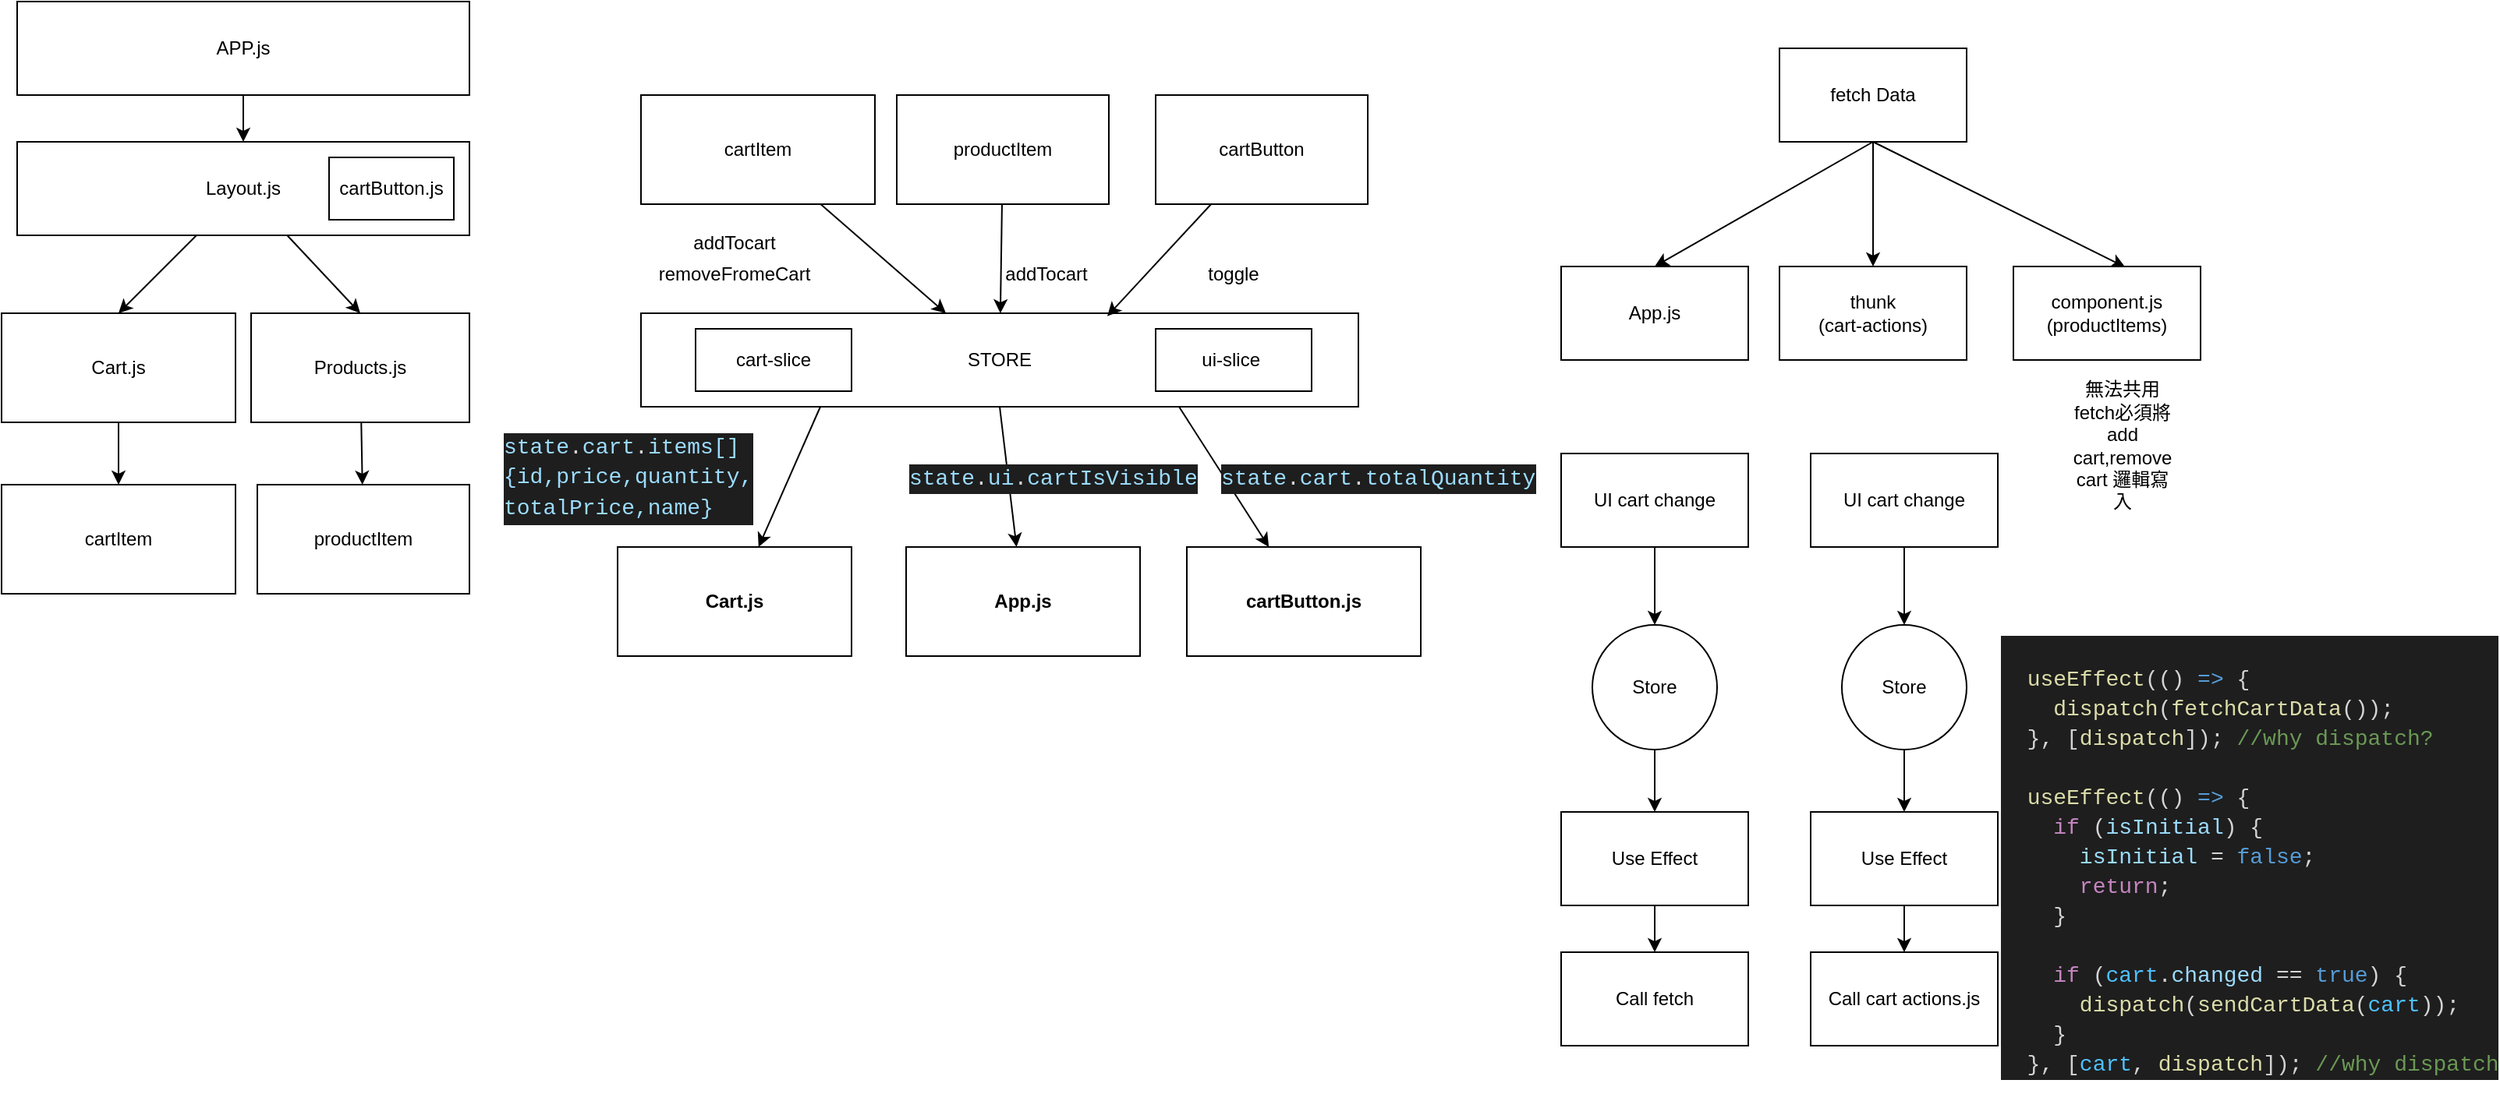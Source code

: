 <mxfile>
    <diagram id="ULSZf8hEssvfGesQTTOY" name="Page-1">
        <mxGraphModel dx="2473" dy="1480" grid="1" gridSize="10" guides="1" tooltips="1" connect="1" arrows="1" fold="1" page="1" pageScale="1" pageWidth="827" pageHeight="1169" math="0" shadow="0">
            <root>
                <mxCell id="0"/>
                <mxCell id="1" parent="0"/>
                <mxCell id="8" value="" style="edgeStyle=none;html=1;" parent="1" source="2" target="6" edge="1">
                    <mxGeometry relative="1" as="geometry"/>
                </mxCell>
                <mxCell id="2" value="Cart.js" style="rounded=0;whiteSpace=wrap;html=1;" parent="1" vertex="1">
                    <mxGeometry x="40" y="220" width="150" height="70" as="geometry"/>
                </mxCell>
                <mxCell id="10" value="" style="edgeStyle=none;html=1;" parent="1" source="3" target="5" edge="1">
                    <mxGeometry relative="1" as="geometry"/>
                </mxCell>
                <mxCell id="3" value="APP.js" style="rounded=0;whiteSpace=wrap;html=1;" parent="1" vertex="1">
                    <mxGeometry x="50" y="20" width="290" height="60" as="geometry"/>
                </mxCell>
                <mxCell id="9" value="" style="edgeStyle=none;html=1;" parent="1" source="4" target="7" edge="1">
                    <mxGeometry relative="1" as="geometry"/>
                </mxCell>
                <mxCell id="4" value="Products.js" style="rounded=0;whiteSpace=wrap;html=1;" parent="1" vertex="1">
                    <mxGeometry x="200" y="220" width="140" height="70" as="geometry"/>
                </mxCell>
                <mxCell id="11" style="edgeStyle=none;html=1;entryX=0.5;entryY=0;entryDx=0;entryDy=0;" parent="1" source="5" target="2" edge="1">
                    <mxGeometry relative="1" as="geometry"/>
                </mxCell>
                <mxCell id="12" style="edgeStyle=none;html=1;entryX=0.5;entryY=0;entryDx=0;entryDy=0;" parent="1" source="5" target="4" edge="1">
                    <mxGeometry relative="1" as="geometry"/>
                </mxCell>
                <mxCell id="5" value="Layout.js" style="rounded=0;whiteSpace=wrap;html=1;" parent="1" vertex="1">
                    <mxGeometry x="50" y="110" width="290" height="60" as="geometry"/>
                </mxCell>
                <mxCell id="6" value="cartItem" style="rounded=0;whiteSpace=wrap;html=1;" parent="1" vertex="1">
                    <mxGeometry x="40" y="330" width="150" height="70" as="geometry"/>
                </mxCell>
                <mxCell id="7" value="productItem" style="rounded=0;whiteSpace=wrap;html=1;" parent="1" vertex="1">
                    <mxGeometry x="204" y="330" width="136" height="70" as="geometry"/>
                </mxCell>
                <mxCell id="32" style="edgeStyle=none;html=1;exitX=0.25;exitY=1;exitDx=0;exitDy=0;" parent="1" source="13" target="25" edge="1">
                    <mxGeometry relative="1" as="geometry"/>
                </mxCell>
                <mxCell id="33" style="edgeStyle=none;html=1;exitX=0.5;exitY=1;exitDx=0;exitDy=0;" parent="1" source="13" target="26" edge="1">
                    <mxGeometry relative="1" as="geometry"/>
                </mxCell>
                <mxCell id="34" style="edgeStyle=none;html=1;exitX=0.75;exitY=1;exitDx=0;exitDy=0;" parent="1" source="13" target="27" edge="1">
                    <mxGeometry relative="1" as="geometry"/>
                </mxCell>
                <mxCell id="13" value="STORE" style="rounded=0;whiteSpace=wrap;html=1;" parent="1" vertex="1">
                    <mxGeometry x="450" y="220" width="460" height="60" as="geometry"/>
                </mxCell>
                <mxCell id="16" value="" style="edgeStyle=none;html=1;" parent="1" source="14" target="13" edge="1">
                    <mxGeometry relative="1" as="geometry"/>
                </mxCell>
                <mxCell id="14" value="cartItem" style="rounded=0;whiteSpace=wrap;html=1;" parent="1" vertex="1">
                    <mxGeometry x="450" y="80" width="150" height="70" as="geometry"/>
                </mxCell>
                <mxCell id="17" value="" style="edgeStyle=none;html=1;" parent="1" source="15" target="13" edge="1">
                    <mxGeometry relative="1" as="geometry"/>
                </mxCell>
                <mxCell id="15" value="productItem" style="rounded=0;whiteSpace=wrap;html=1;" parent="1" vertex="1">
                    <mxGeometry x="614" y="80" width="136" height="70" as="geometry"/>
                </mxCell>
                <mxCell id="18" value="addTocart" style="text;html=1;strokeColor=none;fillColor=none;align=center;verticalAlign=middle;whiteSpace=wrap;rounded=0;" parent="1" vertex="1">
                    <mxGeometry x="680" y="180" width="60" height="30" as="geometry"/>
                </mxCell>
                <mxCell id="19" value="addTocart" style="text;html=1;strokeColor=none;fillColor=none;align=center;verticalAlign=middle;whiteSpace=wrap;rounded=0;" parent="1" vertex="1">
                    <mxGeometry x="480" y="160" width="60" height="30" as="geometry"/>
                </mxCell>
                <mxCell id="20" value="removeFromeCart" style="text;html=1;strokeColor=none;fillColor=none;align=center;verticalAlign=middle;whiteSpace=wrap;rounded=0;" parent="1" vertex="1">
                    <mxGeometry x="480" y="180" width="60" height="30" as="geometry"/>
                </mxCell>
                <mxCell id="22" style="edgeStyle=none;html=1;entryX=0.65;entryY=0.031;entryDx=0;entryDy=0;entryPerimeter=0;" parent="1" source="21" target="13" edge="1">
                    <mxGeometry relative="1" as="geometry"/>
                </mxCell>
                <mxCell id="21" value="cartButton" style="rounded=0;whiteSpace=wrap;html=1;" parent="1" vertex="1">
                    <mxGeometry x="780" y="80" width="136" height="70" as="geometry"/>
                </mxCell>
                <mxCell id="23" value="toggle" style="text;html=1;strokeColor=none;fillColor=none;align=center;verticalAlign=middle;whiteSpace=wrap;rounded=0;" parent="1" vertex="1">
                    <mxGeometry x="800" y="180" width="60" height="30" as="geometry"/>
                </mxCell>
                <mxCell id="25" value="Cart.js" style="rounded=0;whiteSpace=wrap;html=1;fontStyle=1" parent="1" vertex="1">
                    <mxGeometry x="435" y="370" width="150" height="70" as="geometry"/>
                </mxCell>
                <mxCell id="26" value="App.js" style="rounded=0;whiteSpace=wrap;html=1;fontStyle=1" parent="1" vertex="1">
                    <mxGeometry x="620" y="370" width="150" height="70" as="geometry"/>
                </mxCell>
                <mxCell id="27" value="cartButton.js" style="rounded=0;whiteSpace=wrap;html=1;fontStyle=1" parent="1" vertex="1">
                    <mxGeometry x="800" y="370" width="150" height="70" as="geometry"/>
                </mxCell>
                <mxCell id="28" value="&lt;div style=&quot;background-color: rgb(30 , 30 , 30) ; line-height: 19px&quot;&gt;&lt;div style=&quot;color: rgb(212 , 212 , 212) ; font-family: &amp;#34;consolas&amp;#34; , &amp;#34;courier new&amp;#34; , monospace ; font-size: 14px ; font-weight: normal&quot;&gt;&lt;span style=&quot;color: #9cdcfe&quot;&gt;state&lt;/span&gt;&lt;span style=&quot;color: #d4d4d4&quot;&gt;.&lt;/span&gt;&lt;span style=&quot;color: #9cdcfe&quot;&gt;cart&lt;/span&gt;&lt;span style=&quot;color: #d4d4d4&quot;&gt;.&lt;/span&gt;&lt;span style=&quot;color: #9cdcfe&quot;&gt;items[]&lt;/span&gt;&lt;/div&gt;&lt;div&gt;&lt;span style=&quot;color: rgb(156 , 220 , 254) ; font-family: &amp;#34;consolas&amp;#34; , &amp;#34;courier new&amp;#34; , monospace ; font-size: 14px ; font-weight: normal&quot;&gt;{&lt;/span&gt;&lt;font color=&quot;#9cdcfe&quot; face=&quot;consolas, courier new, monospace&quot;&gt;&lt;span style=&quot;font-size: 14px&quot;&gt;id,price,quantity,&lt;/span&gt;&lt;/font&gt;&lt;/div&gt;&lt;div&gt;&lt;font color=&quot;#9cdcfe&quot; face=&quot;consolas, courier new, monospace&quot;&gt;&lt;span style=&quot;font-size: 14px&quot;&gt;totalPrice,name}&lt;/span&gt;&lt;/font&gt;&lt;/div&gt;&lt;/div&gt;" style="text;whiteSpace=wrap;html=1;" parent="1" vertex="1">
                    <mxGeometry x="360" y="290" width="150" height="30" as="geometry"/>
                </mxCell>
                <mxCell id="29" value="&lt;div style=&quot;color: rgb(212, 212, 212); background-color: rgb(30, 30, 30); font-family: consolas, &amp;quot;courier new&amp;quot;, monospace; font-weight: normal; font-size: 14px; line-height: 19px;&quot;&gt;&lt;div&gt;&lt;span style=&quot;color: #9cdcfe&quot;&gt;state&lt;/span&gt;&lt;span style=&quot;color: #d4d4d4&quot;&gt;.&lt;/span&gt;&lt;span style=&quot;color: #9cdcfe&quot;&gt;ui&lt;/span&gt;&lt;span style=&quot;color: #d4d4d4&quot;&gt;.&lt;/span&gt;&lt;span style=&quot;color: #9cdcfe&quot;&gt;cartIsVisible&lt;/span&gt;&lt;/div&gt;&lt;/div&gt;" style="text;whiteSpace=wrap;html=1;" parent="1" vertex="1">
                    <mxGeometry x="620" y="310" width="190" height="30" as="geometry"/>
                </mxCell>
                <mxCell id="30" value="&lt;div style=&quot;color: rgb(212, 212, 212); background-color: rgb(30, 30, 30); font-family: consolas, &amp;quot;courier new&amp;quot;, monospace; font-weight: normal; font-size: 14px; line-height: 19px;&quot;&gt;&lt;div&gt;&lt;span style=&quot;color: #9cdcfe&quot;&gt;state&lt;/span&gt;&lt;span style=&quot;color: #d4d4d4&quot;&gt;.&lt;/span&gt;&lt;span style=&quot;color: #9cdcfe&quot;&gt;cart&lt;/span&gt;&lt;span style=&quot;color: #d4d4d4&quot;&gt;.&lt;/span&gt;&lt;span style=&quot;color: #9cdcfe&quot;&gt;totalQuantity&lt;/span&gt;&lt;/div&gt;&lt;/div&gt;" style="text;whiteSpace=wrap;html=1;" parent="1" vertex="1">
                    <mxGeometry x="820" y="310" width="210" height="30" as="geometry"/>
                </mxCell>
                <mxCell id="35" value="cartButton.js" style="rounded=0;whiteSpace=wrap;html=1;" parent="1" vertex="1">
                    <mxGeometry x="250" y="120" width="80" height="40" as="geometry"/>
                </mxCell>
                <mxCell id="36" value="cart-slice" style="rounded=0;whiteSpace=wrap;html=1;" parent="1" vertex="1">
                    <mxGeometry x="485" y="230" width="100" height="40" as="geometry"/>
                </mxCell>
                <mxCell id="37" value="ui-slice&amp;nbsp;" style="rounded=0;whiteSpace=wrap;html=1;" parent="1" vertex="1">
                    <mxGeometry x="780" y="230" width="100" height="40" as="geometry"/>
                </mxCell>
                <mxCell id="JecsxdH9SwQ_gYY76Wnm-37" value="" style="edgeStyle=none;html=1;" edge="1" parent="1" source="JecsxdH9SwQ_gYY76Wnm-40" target="JecsxdH9SwQ_gYY76Wnm-41">
                    <mxGeometry relative="1" as="geometry"/>
                </mxCell>
                <mxCell id="JecsxdH9SwQ_gYY76Wnm-38" style="edgeStyle=none;html=1;exitX=0.5;exitY=1;exitDx=0;exitDy=0;entryX=0.5;entryY=0;entryDx=0;entryDy=0;" edge="1" parent="1" source="JecsxdH9SwQ_gYY76Wnm-40" target="JecsxdH9SwQ_gYY76Wnm-42">
                    <mxGeometry relative="1" as="geometry"/>
                </mxCell>
                <mxCell id="JecsxdH9SwQ_gYY76Wnm-39" style="edgeStyle=none;html=1;exitX=0.5;exitY=1;exitDx=0;exitDy=0;entryX=0.597;entryY=0.007;entryDx=0;entryDy=0;entryPerimeter=0;" edge="1" parent="1" source="JecsxdH9SwQ_gYY76Wnm-40" target="JecsxdH9SwQ_gYY76Wnm-43">
                    <mxGeometry relative="1" as="geometry"/>
                </mxCell>
                <mxCell id="JecsxdH9SwQ_gYY76Wnm-40" value="fetch Data" style="rounded=0;whiteSpace=wrap;html=1;" vertex="1" parent="1">
                    <mxGeometry x="1180" y="50" width="120" height="60" as="geometry"/>
                </mxCell>
                <mxCell id="JecsxdH9SwQ_gYY76Wnm-41" value="thunk&lt;br&gt;(cart-actions)" style="whiteSpace=wrap;html=1;rounded=0;" vertex="1" parent="1">
                    <mxGeometry x="1180" y="190" width="120" height="60" as="geometry"/>
                </mxCell>
                <mxCell id="JecsxdH9SwQ_gYY76Wnm-42" value="App.js" style="whiteSpace=wrap;html=1;rounded=0;" vertex="1" parent="1">
                    <mxGeometry x="1040" y="190" width="120" height="60" as="geometry"/>
                </mxCell>
                <mxCell id="JecsxdH9SwQ_gYY76Wnm-43" value="component.js&lt;br&gt;(productItems)" style="whiteSpace=wrap;html=1;rounded=0;" vertex="1" parent="1">
                    <mxGeometry x="1330" y="190" width="120" height="60" as="geometry"/>
                </mxCell>
                <mxCell id="JecsxdH9SwQ_gYY76Wnm-44" value="無法共用fetch必須將add cart,remove cart 邏輯寫入&lt;br&gt;" style="text;html=1;strokeColor=none;fillColor=none;align=center;verticalAlign=middle;whiteSpace=wrap;rounded=0;" vertex="1" parent="1">
                    <mxGeometry x="1370" y="290" width="60" height="30" as="geometry"/>
                </mxCell>
                <mxCell id="JecsxdH9SwQ_gYY76Wnm-45" value="" style="edgeStyle=none;html=1;" edge="1" parent="1" source="JecsxdH9SwQ_gYY76Wnm-46" target="JecsxdH9SwQ_gYY76Wnm-48">
                    <mxGeometry relative="1" as="geometry"/>
                </mxCell>
                <mxCell id="JecsxdH9SwQ_gYY76Wnm-46" value="UI cart change" style="rounded=0;whiteSpace=wrap;html=1;" vertex="1" parent="1">
                    <mxGeometry x="1040" y="310" width="120" height="60" as="geometry"/>
                </mxCell>
                <mxCell id="JecsxdH9SwQ_gYY76Wnm-47" value="" style="edgeStyle=none;html=1;" edge="1" parent="1" source="JecsxdH9SwQ_gYY76Wnm-48" target="JecsxdH9SwQ_gYY76Wnm-50">
                    <mxGeometry relative="1" as="geometry"/>
                </mxCell>
                <mxCell id="JecsxdH9SwQ_gYY76Wnm-48" value="Store" style="ellipse;whiteSpace=wrap;html=1;aspect=fixed;" vertex="1" parent="1">
                    <mxGeometry x="1060" y="420" width="80" height="80" as="geometry"/>
                </mxCell>
                <mxCell id="JecsxdH9SwQ_gYY76Wnm-49" value="" style="edgeStyle=none;html=1;" edge="1" parent="1" source="JecsxdH9SwQ_gYY76Wnm-50" target="JecsxdH9SwQ_gYY76Wnm-51">
                    <mxGeometry relative="1" as="geometry"/>
                </mxCell>
                <mxCell id="JecsxdH9SwQ_gYY76Wnm-50" value="Use Effect" style="whiteSpace=wrap;html=1;" vertex="1" parent="1">
                    <mxGeometry x="1040" y="540" width="120" height="60" as="geometry"/>
                </mxCell>
                <mxCell id="JecsxdH9SwQ_gYY76Wnm-51" value="Call fetch" style="whiteSpace=wrap;html=1;" vertex="1" parent="1">
                    <mxGeometry x="1040" y="630" width="120" height="60" as="geometry"/>
                </mxCell>
                <mxCell id="JecsxdH9SwQ_gYY76Wnm-52" value="" style="edgeStyle=none;html=1;" edge="1" parent="1" source="JecsxdH9SwQ_gYY76Wnm-53" target="JecsxdH9SwQ_gYY76Wnm-55">
                    <mxGeometry relative="1" as="geometry"/>
                </mxCell>
                <mxCell id="JecsxdH9SwQ_gYY76Wnm-53" value="UI cart change" style="rounded=0;whiteSpace=wrap;html=1;" vertex="1" parent="1">
                    <mxGeometry x="1200" y="310" width="120" height="60" as="geometry"/>
                </mxCell>
                <mxCell id="JecsxdH9SwQ_gYY76Wnm-54" value="" style="edgeStyle=none;html=1;" edge="1" parent="1" source="JecsxdH9SwQ_gYY76Wnm-55" target="JecsxdH9SwQ_gYY76Wnm-57">
                    <mxGeometry relative="1" as="geometry"/>
                </mxCell>
                <mxCell id="JecsxdH9SwQ_gYY76Wnm-55" value="Store" style="ellipse;whiteSpace=wrap;html=1;aspect=fixed;" vertex="1" parent="1">
                    <mxGeometry x="1220" y="420" width="80" height="80" as="geometry"/>
                </mxCell>
                <mxCell id="JecsxdH9SwQ_gYY76Wnm-56" value="" style="edgeStyle=none;html=1;" edge="1" parent="1" source="JecsxdH9SwQ_gYY76Wnm-57" target="JecsxdH9SwQ_gYY76Wnm-58">
                    <mxGeometry relative="1" as="geometry"/>
                </mxCell>
                <mxCell id="JecsxdH9SwQ_gYY76Wnm-57" value="Use Effect" style="whiteSpace=wrap;html=1;" vertex="1" parent="1">
                    <mxGeometry x="1200" y="540" width="120" height="60" as="geometry"/>
                </mxCell>
                <mxCell id="JecsxdH9SwQ_gYY76Wnm-58" value="Call cart actions.js" style="whiteSpace=wrap;html=1;" vertex="1" parent="1">
                    <mxGeometry x="1200" y="630" width="120" height="60" as="geometry"/>
                </mxCell>
                <mxCell id="JecsxdH9SwQ_gYY76Wnm-59" value="&lt;div style=&quot;color: rgb(212, 212, 212); background-color: rgb(30, 30, 30); font-family: consolas, &amp;quot;courier new&amp;quot;, monospace; font-weight: normal; font-size: 14px; line-height: 19px;&quot;&gt;&lt;br&gt;&lt;div&gt;&lt;span style=&quot;color: #d4d4d4&quot;&gt;&amp;nbsp;&amp;nbsp;&lt;/span&gt;&lt;span style=&quot;color: #dcdcaa&quot;&gt;useEffect&lt;/span&gt;&lt;span style=&quot;color: #d4d4d4&quot;&gt;(()&amp;nbsp;&lt;/span&gt;&lt;span style=&quot;color: #569cd6&quot;&gt;=&amp;gt;&lt;/span&gt;&lt;span style=&quot;color: #d4d4d4&quot;&gt;&amp;nbsp;{&lt;/span&gt;&lt;/div&gt;&lt;div&gt;&lt;span style=&quot;color: #d4d4d4&quot;&gt;&amp;nbsp;&amp;nbsp;&amp;nbsp;&amp;nbsp;&lt;/span&gt;&lt;span style=&quot;color: #dcdcaa&quot;&gt;dispatch&lt;/span&gt;&lt;span style=&quot;color: #d4d4d4&quot;&gt;(&lt;/span&gt;&lt;span style=&quot;color: #dcdcaa&quot;&gt;fetchCartData&lt;/span&gt;&lt;span style=&quot;color: #d4d4d4&quot;&gt;());&lt;/span&gt;&lt;/div&gt;&lt;div&gt;&lt;span style=&quot;color: #d4d4d4&quot;&gt;&amp;nbsp;&amp;nbsp;},&amp;nbsp;[&lt;/span&gt;&lt;span style=&quot;color: #dcdcaa&quot;&gt;dispatch&lt;/span&gt;&lt;span style=&quot;color: #d4d4d4&quot;&gt;]);&amp;nbsp;&lt;/span&gt;&lt;span style=&quot;color: #6a9955&quot;&gt;//why&amp;nbsp;dispatch?&lt;/span&gt;&lt;/div&gt;&lt;br&gt;&lt;div&gt;&lt;span style=&quot;color: #d4d4d4&quot;&gt;&amp;nbsp;&amp;nbsp;&lt;/span&gt;&lt;span style=&quot;color: #dcdcaa&quot;&gt;useEffect&lt;/span&gt;&lt;span style=&quot;color: #d4d4d4&quot;&gt;(()&amp;nbsp;&lt;/span&gt;&lt;span style=&quot;color: #569cd6&quot;&gt;=&amp;gt;&lt;/span&gt;&lt;span style=&quot;color: #d4d4d4&quot;&gt;&amp;nbsp;{&lt;/span&gt;&lt;/div&gt;&lt;div&gt;&lt;span style=&quot;color: #d4d4d4&quot;&gt;&amp;nbsp;&amp;nbsp;&amp;nbsp;&amp;nbsp;&lt;/span&gt;&lt;span style=&quot;color: #c586c0&quot;&gt;if&lt;/span&gt;&lt;span style=&quot;color: #d4d4d4&quot;&gt;&amp;nbsp;(&lt;/span&gt;&lt;span style=&quot;color: #9cdcfe&quot;&gt;isInitial&lt;/span&gt;&lt;span style=&quot;color: #d4d4d4&quot;&gt;)&amp;nbsp;{&lt;/span&gt;&lt;/div&gt;&lt;div&gt;&lt;span style=&quot;color: #d4d4d4&quot;&gt;&amp;nbsp;&amp;nbsp;&amp;nbsp;&amp;nbsp;&amp;nbsp;&amp;nbsp;&lt;/span&gt;&lt;span style=&quot;color: #9cdcfe&quot;&gt;isInitial&lt;/span&gt;&lt;span style=&quot;color: #d4d4d4&quot;&gt;&amp;nbsp;=&amp;nbsp;&lt;/span&gt;&lt;span style=&quot;color: #569cd6&quot;&gt;false&lt;/span&gt;&lt;span style=&quot;color: #d4d4d4&quot;&gt;;&lt;/span&gt;&lt;/div&gt;&lt;div&gt;&lt;span style=&quot;color: #d4d4d4&quot;&gt;&amp;nbsp;&amp;nbsp;&amp;nbsp;&amp;nbsp;&amp;nbsp;&amp;nbsp;&lt;/span&gt;&lt;span style=&quot;color: #c586c0&quot;&gt;return&lt;/span&gt;&lt;span style=&quot;color: #d4d4d4&quot;&gt;;&lt;/span&gt;&lt;/div&gt;&lt;div&gt;&lt;span style=&quot;color: #d4d4d4&quot;&gt;&amp;nbsp;&amp;nbsp;&amp;nbsp;&amp;nbsp;}&lt;/span&gt;&lt;/div&gt;&lt;br&gt;&lt;div&gt;&lt;span style=&quot;color: #d4d4d4&quot;&gt;&amp;nbsp;&amp;nbsp;&amp;nbsp;&amp;nbsp;&lt;/span&gt;&lt;span style=&quot;color: #c586c0&quot;&gt;if&lt;/span&gt;&lt;span style=&quot;color: #d4d4d4&quot;&gt;&amp;nbsp;(&lt;/span&gt;&lt;span style=&quot;color: #4fc1ff&quot;&gt;cart&lt;/span&gt;&lt;span style=&quot;color: #d4d4d4&quot;&gt;.&lt;/span&gt;&lt;span style=&quot;color: #9cdcfe&quot;&gt;changed&lt;/span&gt;&lt;span style=&quot;color: #d4d4d4&quot;&gt;&amp;nbsp;==&amp;nbsp;&lt;/span&gt;&lt;span style=&quot;color: #569cd6&quot;&gt;true&lt;/span&gt;&lt;span style=&quot;color: #d4d4d4&quot;&gt;)&amp;nbsp;{&lt;/span&gt;&lt;/div&gt;&lt;div&gt;&lt;span style=&quot;color: #d4d4d4&quot;&gt;&amp;nbsp;&amp;nbsp;&amp;nbsp;&amp;nbsp;&amp;nbsp;&amp;nbsp;&lt;/span&gt;&lt;span style=&quot;color: #dcdcaa&quot;&gt;dispatch&lt;/span&gt;&lt;span style=&quot;color: #d4d4d4&quot;&gt;(&lt;/span&gt;&lt;span style=&quot;color: #dcdcaa&quot;&gt;sendCartData&lt;/span&gt;&lt;span style=&quot;color: #d4d4d4&quot;&gt;(&lt;/span&gt;&lt;span style=&quot;color: #4fc1ff&quot;&gt;cart&lt;/span&gt;&lt;span style=&quot;color: #d4d4d4&quot;&gt;));&lt;/span&gt;&lt;/div&gt;&lt;div&gt;&lt;span style=&quot;color: #d4d4d4&quot;&gt;&amp;nbsp;&amp;nbsp;&amp;nbsp;&amp;nbsp;}&lt;/span&gt;&lt;/div&gt;&lt;div&gt;&lt;span style=&quot;color: #d4d4d4&quot;&gt;&amp;nbsp;&amp;nbsp;},&amp;nbsp;[&lt;/span&gt;&lt;span style=&quot;color: #4fc1ff&quot;&gt;cart&lt;/span&gt;&lt;span style=&quot;color: #d4d4d4&quot;&gt;,&amp;nbsp;&lt;/span&gt;&lt;span style=&quot;color: #dcdcaa&quot;&gt;dispatch&lt;/span&gt;&lt;span style=&quot;color: #d4d4d4&quot;&gt;]);&amp;nbsp;&lt;/span&gt;&lt;span style=&quot;color: #6a9955&quot;&gt;//why&amp;nbsp;dispatch&lt;/span&gt;&lt;/div&gt;&lt;/div&gt;" style="text;whiteSpace=wrap;html=1;" vertex="1" parent="1">
                    <mxGeometry x="1320" y="420" width="320" height="300" as="geometry"/>
                </mxCell>
            </root>
        </mxGraphModel>
    </diagram>
    <diagram id="ceZsF4BoErAvYfa1tucL" name="Page-2">
        <mxGraphModel dx="1484" dy="888" grid="1" gridSize="10" guides="1" tooltips="1" connect="1" arrows="1" fold="1" page="1" pageScale="1" pageWidth="827" pageHeight="1169" math="0" shadow="0">
            <root>
                <mxCell id="1YeK-KPzdant62sR0e7o-0"/>
                <mxCell id="1YeK-KPzdant62sR0e7o-1" parent="1YeK-KPzdant62sR0e7o-0"/>
                <mxCell id="1YeK-KPzdant62sR0e7o-4" value="" style="edgeStyle=none;html=1;" edge="1" parent="1YeK-KPzdant62sR0e7o-1" source="1YeK-KPzdant62sR0e7o-2" target="1YeK-KPzdant62sR0e7o-3">
                    <mxGeometry relative="1" as="geometry"/>
                </mxCell>
                <mxCell id="1YeK-KPzdant62sR0e7o-7" style="edgeStyle=none;html=1;exitX=0.5;exitY=1;exitDx=0;exitDy=0;entryX=0.5;entryY=0;entryDx=0;entryDy=0;" edge="1" parent="1YeK-KPzdant62sR0e7o-1" source="1YeK-KPzdant62sR0e7o-2" target="1YeK-KPzdant62sR0e7o-5">
                    <mxGeometry relative="1" as="geometry"/>
                </mxCell>
                <mxCell id="1YeK-KPzdant62sR0e7o-8" style="edgeStyle=none;html=1;exitX=0.5;exitY=1;exitDx=0;exitDy=0;entryX=0.597;entryY=0.007;entryDx=0;entryDy=0;entryPerimeter=0;" edge="1" parent="1YeK-KPzdant62sR0e7o-1" source="1YeK-KPzdant62sR0e7o-2" target="1YeK-KPzdant62sR0e7o-6">
                    <mxGeometry relative="1" as="geometry"/>
                </mxCell>
                <mxCell id="1YeK-KPzdant62sR0e7o-2" value="fetch Data" style="rounded=0;whiteSpace=wrap;html=1;" vertex="1" parent="1YeK-KPzdant62sR0e7o-1">
                    <mxGeometry x="190" y="20" width="120" height="60" as="geometry"/>
                </mxCell>
                <mxCell id="1YeK-KPzdant62sR0e7o-3" value="thunk&lt;br&gt;(cart-actions)" style="whiteSpace=wrap;html=1;rounded=0;" vertex="1" parent="1YeK-KPzdant62sR0e7o-1">
                    <mxGeometry x="190" y="160" width="120" height="60" as="geometry"/>
                </mxCell>
                <mxCell id="1YeK-KPzdant62sR0e7o-5" value="App.js" style="whiteSpace=wrap;html=1;rounded=0;" vertex="1" parent="1YeK-KPzdant62sR0e7o-1">
                    <mxGeometry x="50" y="160" width="120" height="60" as="geometry"/>
                </mxCell>
                <mxCell id="1YeK-KPzdant62sR0e7o-6" value="component.js&lt;br&gt;(productItems)" style="whiteSpace=wrap;html=1;rounded=0;" vertex="1" parent="1YeK-KPzdant62sR0e7o-1">
                    <mxGeometry x="340" y="160" width="120" height="60" as="geometry"/>
                </mxCell>
                <mxCell id="1YeK-KPzdant62sR0e7o-10" value="無法共用fetch必須將add cart,remove cart 邏輯寫入&lt;br&gt;" style="text;html=1;strokeColor=none;fillColor=none;align=center;verticalAlign=middle;whiteSpace=wrap;rounded=0;" vertex="1" parent="1YeK-KPzdant62sR0e7o-1">
                    <mxGeometry x="380" y="260" width="60" height="30" as="geometry"/>
                </mxCell>
                <mxCell id="1YeK-KPzdant62sR0e7o-16" value="" style="edgeStyle=none;html=1;" edge="1" parent="1YeK-KPzdant62sR0e7o-1" source="1YeK-KPzdant62sR0e7o-12" target="1YeK-KPzdant62sR0e7o-13">
                    <mxGeometry relative="1" as="geometry"/>
                </mxCell>
                <mxCell id="1YeK-KPzdant62sR0e7o-12" value="UI cart change" style="rounded=0;whiteSpace=wrap;html=1;" vertex="1" parent="1YeK-KPzdant62sR0e7o-1">
                    <mxGeometry x="50" y="280" width="120" height="60" as="geometry"/>
                </mxCell>
                <mxCell id="1YeK-KPzdant62sR0e7o-15" value="" style="edgeStyle=none;html=1;" edge="1" parent="1YeK-KPzdant62sR0e7o-1" source="1YeK-KPzdant62sR0e7o-13" target="1YeK-KPzdant62sR0e7o-14">
                    <mxGeometry relative="1" as="geometry"/>
                </mxCell>
                <mxCell id="1YeK-KPzdant62sR0e7o-13" value="Store" style="ellipse;whiteSpace=wrap;html=1;aspect=fixed;" vertex="1" parent="1YeK-KPzdant62sR0e7o-1">
                    <mxGeometry x="70" y="390" width="80" height="80" as="geometry"/>
                </mxCell>
                <mxCell id="1YeK-KPzdant62sR0e7o-18" value="" style="edgeStyle=none;html=1;" edge="1" parent="1YeK-KPzdant62sR0e7o-1" source="1YeK-KPzdant62sR0e7o-14" target="1YeK-KPzdant62sR0e7o-17">
                    <mxGeometry relative="1" as="geometry"/>
                </mxCell>
                <mxCell id="1YeK-KPzdant62sR0e7o-14" value="Use Effect" style="whiteSpace=wrap;html=1;" vertex="1" parent="1YeK-KPzdant62sR0e7o-1">
                    <mxGeometry x="50" y="510" width="120" height="60" as="geometry"/>
                </mxCell>
                <mxCell id="1YeK-KPzdant62sR0e7o-17" value="Call fetch" style="whiteSpace=wrap;html=1;" vertex="1" parent="1YeK-KPzdant62sR0e7o-1">
                    <mxGeometry x="50" y="600" width="120" height="60" as="geometry"/>
                </mxCell>
                <mxCell id="1YeK-KPzdant62sR0e7o-19" value="" style="edgeStyle=none;html=1;" edge="1" parent="1YeK-KPzdant62sR0e7o-1" source="1YeK-KPzdant62sR0e7o-20" target="1YeK-KPzdant62sR0e7o-22">
                    <mxGeometry relative="1" as="geometry"/>
                </mxCell>
                <mxCell id="1YeK-KPzdant62sR0e7o-20" value="UI cart change" style="rounded=0;whiteSpace=wrap;html=1;" vertex="1" parent="1YeK-KPzdant62sR0e7o-1">
                    <mxGeometry x="210" y="280" width="120" height="60" as="geometry"/>
                </mxCell>
                <mxCell id="1YeK-KPzdant62sR0e7o-21" value="" style="edgeStyle=none;html=1;" edge="1" parent="1YeK-KPzdant62sR0e7o-1" source="1YeK-KPzdant62sR0e7o-22" target="1YeK-KPzdant62sR0e7o-24">
                    <mxGeometry relative="1" as="geometry"/>
                </mxCell>
                <mxCell id="1YeK-KPzdant62sR0e7o-22" value="Store" style="ellipse;whiteSpace=wrap;html=1;aspect=fixed;" vertex="1" parent="1YeK-KPzdant62sR0e7o-1">
                    <mxGeometry x="230" y="390" width="80" height="80" as="geometry"/>
                </mxCell>
                <mxCell id="1YeK-KPzdant62sR0e7o-23" value="" style="edgeStyle=none;html=1;" edge="1" parent="1YeK-KPzdant62sR0e7o-1" source="1YeK-KPzdant62sR0e7o-24" target="1YeK-KPzdant62sR0e7o-25">
                    <mxGeometry relative="1" as="geometry"/>
                </mxCell>
                <mxCell id="1YeK-KPzdant62sR0e7o-24" value="Use Effect" style="whiteSpace=wrap;html=1;" vertex="1" parent="1YeK-KPzdant62sR0e7o-1">
                    <mxGeometry x="210" y="510" width="120" height="60" as="geometry"/>
                </mxCell>
                <mxCell id="1YeK-KPzdant62sR0e7o-25" value="Call cart actions.js" style="whiteSpace=wrap;html=1;" vertex="1" parent="1YeK-KPzdant62sR0e7o-1">
                    <mxGeometry x="210" y="600" width="120" height="60" as="geometry"/>
                </mxCell>
                <mxCell id="1YeK-KPzdant62sR0e7o-26" value="&lt;div style=&quot;color: rgb(212, 212, 212); background-color: rgb(30, 30, 30); font-family: consolas, &amp;quot;courier new&amp;quot;, monospace; font-weight: normal; font-size: 14px; line-height: 19px;&quot;&gt;&lt;br&gt;&lt;div&gt;&lt;span style=&quot;color: #d4d4d4&quot;&gt;&amp;nbsp;&amp;nbsp;&lt;/span&gt;&lt;span style=&quot;color: #dcdcaa&quot;&gt;useEffect&lt;/span&gt;&lt;span style=&quot;color: #d4d4d4&quot;&gt;(()&amp;nbsp;&lt;/span&gt;&lt;span style=&quot;color: #569cd6&quot;&gt;=&amp;gt;&lt;/span&gt;&lt;span style=&quot;color: #d4d4d4&quot;&gt;&amp;nbsp;{&lt;/span&gt;&lt;/div&gt;&lt;div&gt;&lt;span style=&quot;color: #d4d4d4&quot;&gt;&amp;nbsp;&amp;nbsp;&amp;nbsp;&amp;nbsp;&lt;/span&gt;&lt;span style=&quot;color: #dcdcaa&quot;&gt;dispatch&lt;/span&gt;&lt;span style=&quot;color: #d4d4d4&quot;&gt;(&lt;/span&gt;&lt;span style=&quot;color: #dcdcaa&quot;&gt;fetchCartData&lt;/span&gt;&lt;span style=&quot;color: #d4d4d4&quot;&gt;());&lt;/span&gt;&lt;/div&gt;&lt;div&gt;&lt;span style=&quot;color: #d4d4d4&quot;&gt;&amp;nbsp;&amp;nbsp;},&amp;nbsp;[&lt;/span&gt;&lt;span style=&quot;color: #dcdcaa&quot;&gt;dispatch&lt;/span&gt;&lt;span style=&quot;color: #d4d4d4&quot;&gt;]);&amp;nbsp;&lt;/span&gt;&lt;span style=&quot;color: #6a9955&quot;&gt;//why&amp;nbsp;dispatch?&lt;/span&gt;&lt;/div&gt;&lt;br&gt;&lt;div&gt;&lt;span style=&quot;color: #d4d4d4&quot;&gt;&amp;nbsp;&amp;nbsp;&lt;/span&gt;&lt;span style=&quot;color: #dcdcaa&quot;&gt;useEffect&lt;/span&gt;&lt;span style=&quot;color: #d4d4d4&quot;&gt;(()&amp;nbsp;&lt;/span&gt;&lt;span style=&quot;color: #569cd6&quot;&gt;=&amp;gt;&lt;/span&gt;&lt;span style=&quot;color: #d4d4d4&quot;&gt;&amp;nbsp;{&lt;/span&gt;&lt;/div&gt;&lt;div&gt;&lt;span style=&quot;color: #d4d4d4&quot;&gt;&amp;nbsp;&amp;nbsp;&amp;nbsp;&amp;nbsp;&lt;/span&gt;&lt;span style=&quot;color: #c586c0&quot;&gt;if&lt;/span&gt;&lt;span style=&quot;color: #d4d4d4&quot;&gt;&amp;nbsp;(&lt;/span&gt;&lt;span style=&quot;color: #9cdcfe&quot;&gt;isInitial&lt;/span&gt;&lt;span style=&quot;color: #d4d4d4&quot;&gt;)&amp;nbsp;{&lt;/span&gt;&lt;/div&gt;&lt;div&gt;&lt;span style=&quot;color: #d4d4d4&quot;&gt;&amp;nbsp;&amp;nbsp;&amp;nbsp;&amp;nbsp;&amp;nbsp;&amp;nbsp;&lt;/span&gt;&lt;span style=&quot;color: #9cdcfe&quot;&gt;isInitial&lt;/span&gt;&lt;span style=&quot;color: #d4d4d4&quot;&gt;&amp;nbsp;=&amp;nbsp;&lt;/span&gt;&lt;span style=&quot;color: #569cd6&quot;&gt;false&lt;/span&gt;&lt;span style=&quot;color: #d4d4d4&quot;&gt;;&lt;/span&gt;&lt;/div&gt;&lt;div&gt;&lt;span style=&quot;color: #d4d4d4&quot;&gt;&amp;nbsp;&amp;nbsp;&amp;nbsp;&amp;nbsp;&amp;nbsp;&amp;nbsp;&lt;/span&gt;&lt;span style=&quot;color: #c586c0&quot;&gt;return&lt;/span&gt;&lt;span style=&quot;color: #d4d4d4&quot;&gt;;&lt;/span&gt;&lt;/div&gt;&lt;div&gt;&lt;span style=&quot;color: #d4d4d4&quot;&gt;&amp;nbsp;&amp;nbsp;&amp;nbsp;&amp;nbsp;}&lt;/span&gt;&lt;/div&gt;&lt;br&gt;&lt;div&gt;&lt;span style=&quot;color: #d4d4d4&quot;&gt;&amp;nbsp;&amp;nbsp;&amp;nbsp;&amp;nbsp;&lt;/span&gt;&lt;span style=&quot;color: #c586c0&quot;&gt;if&lt;/span&gt;&lt;span style=&quot;color: #d4d4d4&quot;&gt;&amp;nbsp;(&lt;/span&gt;&lt;span style=&quot;color: #4fc1ff&quot;&gt;cart&lt;/span&gt;&lt;span style=&quot;color: #d4d4d4&quot;&gt;.&lt;/span&gt;&lt;span style=&quot;color: #9cdcfe&quot;&gt;changed&lt;/span&gt;&lt;span style=&quot;color: #d4d4d4&quot;&gt;&amp;nbsp;==&amp;nbsp;&lt;/span&gt;&lt;span style=&quot;color: #569cd6&quot;&gt;true&lt;/span&gt;&lt;span style=&quot;color: #d4d4d4&quot;&gt;)&amp;nbsp;{&lt;/span&gt;&lt;/div&gt;&lt;div&gt;&lt;span style=&quot;color: #d4d4d4&quot;&gt;&amp;nbsp;&amp;nbsp;&amp;nbsp;&amp;nbsp;&amp;nbsp;&amp;nbsp;&lt;/span&gt;&lt;span style=&quot;color: #dcdcaa&quot;&gt;dispatch&lt;/span&gt;&lt;span style=&quot;color: #d4d4d4&quot;&gt;(&lt;/span&gt;&lt;span style=&quot;color: #dcdcaa&quot;&gt;sendCartData&lt;/span&gt;&lt;span style=&quot;color: #d4d4d4&quot;&gt;(&lt;/span&gt;&lt;span style=&quot;color: #4fc1ff&quot;&gt;cart&lt;/span&gt;&lt;span style=&quot;color: #d4d4d4&quot;&gt;));&lt;/span&gt;&lt;/div&gt;&lt;div&gt;&lt;span style=&quot;color: #d4d4d4&quot;&gt;&amp;nbsp;&amp;nbsp;&amp;nbsp;&amp;nbsp;}&lt;/span&gt;&lt;/div&gt;&lt;div&gt;&lt;span style=&quot;color: #d4d4d4&quot;&gt;&amp;nbsp;&amp;nbsp;},&amp;nbsp;[&lt;/span&gt;&lt;span style=&quot;color: #4fc1ff&quot;&gt;cart&lt;/span&gt;&lt;span style=&quot;color: #d4d4d4&quot;&gt;,&amp;nbsp;&lt;/span&gt;&lt;span style=&quot;color: #dcdcaa&quot;&gt;dispatch&lt;/span&gt;&lt;span style=&quot;color: #d4d4d4&quot;&gt;]);&amp;nbsp;&lt;/span&gt;&lt;span style=&quot;color: #6a9955&quot;&gt;//why&amp;nbsp;dispatch&lt;/span&gt;&lt;/div&gt;&lt;/div&gt;" style="text;whiteSpace=wrap;html=1;" vertex="1" parent="1YeK-KPzdant62sR0e7o-1">
                    <mxGeometry x="330" y="390" width="320" height="300" as="geometry"/>
                </mxCell>
            </root>
        </mxGraphModel>
    </diagram>
</mxfile>